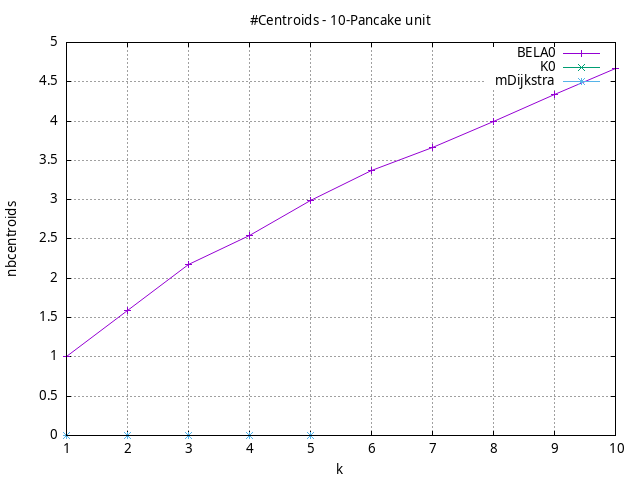 #!/usr/bin/gnuplot
# -*- coding: utf-8 -*-
#
# results/n-pancake/unit/10/10pancake.brute-force.nbcentroids.gnuplot
#
# Started on 04/09/2024 14:20:56
# Author: Carlos Linares López
set grid
set xlabel "k"
set ylabel "nbcentroids"

set title "#Centroids - 10-Pancake unit"

set terminal png enhanced font "Ariel,10"
set output '10pancake.brute-force.nbcentroids.png'

plot "-" title "BELA0"      with linesp, "-" title "K0"      with linesp, "-" title "mDijkstra"      with linesp

	1 1.0
	2 1.59
	3 2.17
	4 2.54
	5 2.99
	6 3.37
	7 3.66
	8 4.0
	9 4.34
	10 4.67
end
	1 0.0
	2 0.0
	3 0.0
	4 0.0
	5 0.0
end
	1 0.0
	2 0.0
	3 0.0
	4 0.0
	5 0.0
end
